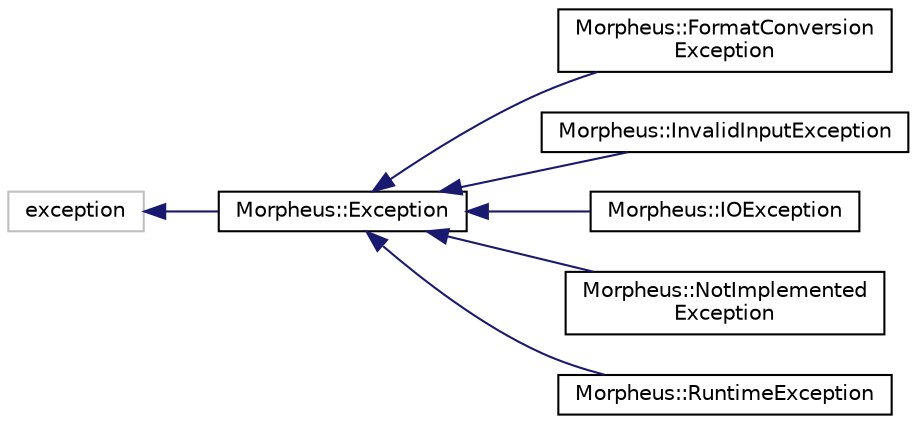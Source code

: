 digraph "Graphical Class Hierarchy"
{
 // LATEX_PDF_SIZE
  edge [fontname="Helvetica",fontsize="10",labelfontname="Helvetica",labelfontsize="10"];
  node [fontname="Helvetica",fontsize="10",shape=record];
  rankdir="LR";
  Node96 [label="exception",height=0.2,width=0.4,color="grey75", fillcolor="white", style="filled",tooltip=" "];
  Node96 -> Node0 [dir="back",color="midnightblue",fontsize="10",style="solid",fontname="Helvetica"];
  Node0 [label="Morpheus::Exception",height=0.2,width=0.4,color="black", fillcolor="white", style="filled",URL="$classMorpheus_1_1Exception.html",tooltip=" "];
  Node0 -> Node1 [dir="back",color="midnightblue",fontsize="10",style="solid",fontname="Helvetica"];
  Node1 [label="Morpheus::FormatConversion\lException",height=0.2,width=0.4,color="black", fillcolor="white", style="filled",URL="$classMorpheus_1_1FormatConversionException.html",tooltip=" "];
  Node0 -> Node2 [dir="back",color="midnightblue",fontsize="10",style="solid",fontname="Helvetica"];
  Node2 [label="Morpheus::InvalidInputException",height=0.2,width=0.4,color="black", fillcolor="white", style="filled",URL="$classMorpheus_1_1InvalidInputException.html",tooltip=" "];
  Node0 -> Node3 [dir="back",color="midnightblue",fontsize="10",style="solid",fontname="Helvetica"];
  Node3 [label="Morpheus::IOException",height=0.2,width=0.4,color="black", fillcolor="white", style="filled",URL="$classMorpheus_1_1IOException.html",tooltip=" "];
  Node0 -> Node4 [dir="back",color="midnightblue",fontsize="10",style="solid",fontname="Helvetica"];
  Node4 [label="Morpheus::NotImplemented\lException",height=0.2,width=0.4,color="black", fillcolor="white", style="filled",URL="$classMorpheus_1_1NotImplementedException.html",tooltip=" "];
  Node0 -> Node5 [dir="back",color="midnightblue",fontsize="10",style="solid",fontname="Helvetica"];
  Node5 [label="Morpheus::RuntimeException",height=0.2,width=0.4,color="black", fillcolor="white", style="filled",URL="$classMorpheus_1_1RuntimeException.html",tooltip=" "];
}
